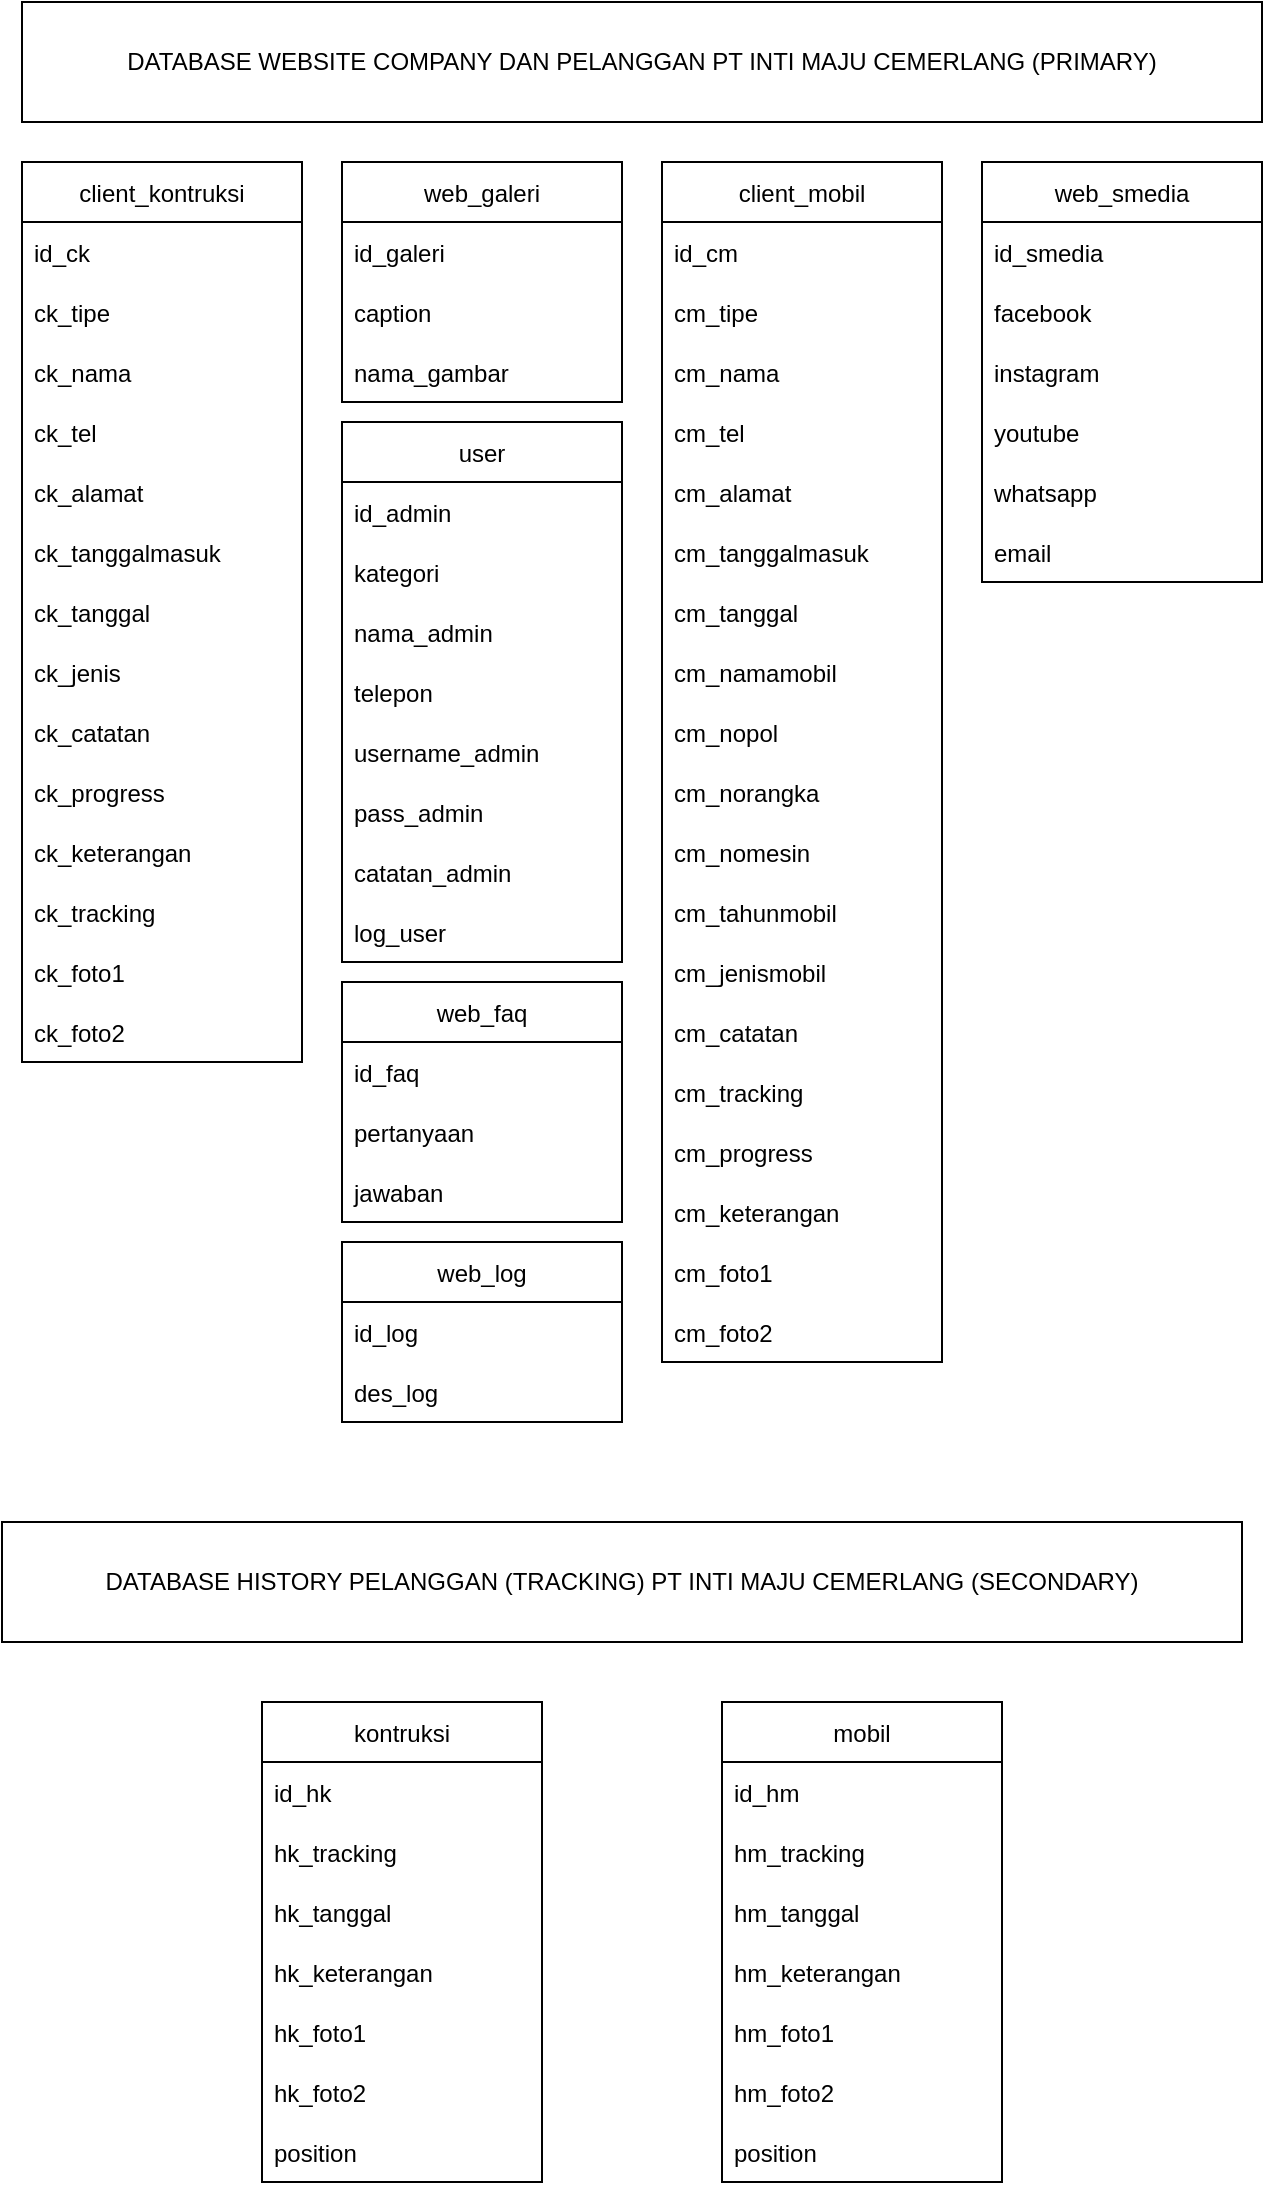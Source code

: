 <mxfile version="19.0.3" type="device"><diagram id="Igvy607Cx64qK8qfvGq9" name="Page-1"><mxGraphModel dx="2469" dy="1563" grid="1" gridSize="10" guides="1" tooltips="1" connect="1" arrows="1" fold="1" page="1" pageScale="1" pageWidth="827" pageHeight="1169" math="0" shadow="0"><root><mxCell id="0"/><mxCell id="1" parent="0"/><mxCell id="HMZM4yqEepGgIit3q65s-19" value="web_galeri" style="swimlane;fontStyle=0;childLayout=stackLayout;horizontal=1;startSize=30;horizontalStack=0;resizeParent=1;resizeParentMax=0;resizeLast=0;collapsible=1;marginBottom=0;" parent="1" vertex="1"><mxGeometry x="273" y="121" width="140" height="120" as="geometry"/></mxCell><mxCell id="HMZM4yqEepGgIit3q65s-20" value="id_galeri" style="text;strokeColor=none;fillColor=none;align=left;verticalAlign=middle;spacingLeft=4;spacingRight=4;overflow=hidden;points=[[0,0.5],[1,0.5]];portConstraint=eastwest;rotatable=0;" parent="HMZM4yqEepGgIit3q65s-19" vertex="1"><mxGeometry y="30" width="140" height="30" as="geometry"/></mxCell><mxCell id="HMZM4yqEepGgIit3q65s-21" value="caption" style="text;strokeColor=none;fillColor=none;align=left;verticalAlign=middle;spacingLeft=4;spacingRight=4;overflow=hidden;points=[[0,0.5],[1,0.5]];portConstraint=eastwest;rotatable=0;" parent="HMZM4yqEepGgIit3q65s-19" vertex="1"><mxGeometry y="60" width="140" height="30" as="geometry"/></mxCell><mxCell id="mZEDxZ-50bkIJiL7XvAr-3" value="nama_gambar" style="text;strokeColor=none;fillColor=none;align=left;verticalAlign=middle;spacingLeft=4;spacingRight=4;overflow=hidden;points=[[0,0.5],[1,0.5]];portConstraint=eastwest;rotatable=0;" parent="HMZM4yqEepGgIit3q65s-19" vertex="1"><mxGeometry y="90" width="140" height="30" as="geometry"/></mxCell><mxCell id="HMZM4yqEepGgIit3q65s-23" value="client_mobil" style="swimlane;fontStyle=0;childLayout=stackLayout;horizontal=1;startSize=30;horizontalStack=0;resizeParent=1;resizeParentMax=0;resizeLast=0;collapsible=1;marginBottom=0;" parent="1" vertex="1"><mxGeometry x="433" y="121" width="140" height="600" as="geometry"/></mxCell><mxCell id="HMZM4yqEepGgIit3q65s-24" value="id_cm" style="text;strokeColor=none;fillColor=none;align=left;verticalAlign=middle;spacingLeft=4;spacingRight=4;overflow=hidden;points=[[0,0.5],[1,0.5]];portConstraint=eastwest;rotatable=0;" parent="HMZM4yqEepGgIit3q65s-23" vertex="1"><mxGeometry y="30" width="140" height="30" as="geometry"/></mxCell><mxCell id="HMZM4yqEepGgIit3q65s-25" value="cm_tipe" style="text;strokeColor=none;fillColor=none;align=left;verticalAlign=middle;spacingLeft=4;spacingRight=4;overflow=hidden;points=[[0,0.5],[1,0.5]];portConstraint=eastwest;rotatable=0;" parent="HMZM4yqEepGgIit3q65s-23" vertex="1"><mxGeometry y="60" width="140" height="30" as="geometry"/></mxCell><mxCell id="HMZM4yqEepGgIit3q65s-26" value="cm_nama" style="text;strokeColor=none;fillColor=none;align=left;verticalAlign=middle;spacingLeft=4;spacingRight=4;overflow=hidden;points=[[0,0.5],[1,0.5]];portConstraint=eastwest;rotatable=0;" parent="HMZM4yqEepGgIit3q65s-23" vertex="1"><mxGeometry y="90" width="140" height="30" as="geometry"/></mxCell><mxCell id="HMZM4yqEepGgIit3q65s-27" value="cm_tel" style="text;strokeColor=none;fillColor=none;align=left;verticalAlign=middle;spacingLeft=4;spacingRight=4;overflow=hidden;points=[[0,0.5],[1,0.5]];portConstraint=eastwest;rotatable=0;" parent="HMZM4yqEepGgIit3q65s-23" vertex="1"><mxGeometry y="120" width="140" height="30" as="geometry"/></mxCell><mxCell id="HMZM4yqEepGgIit3q65s-28" value="cm_alamat" style="text;strokeColor=none;fillColor=none;align=left;verticalAlign=middle;spacingLeft=4;spacingRight=4;overflow=hidden;points=[[0,0.5],[1,0.5]];portConstraint=eastwest;rotatable=0;" parent="HMZM4yqEepGgIit3q65s-23" vertex="1"><mxGeometry y="150" width="140" height="30" as="geometry"/></mxCell><mxCell id="HMZM4yqEepGgIit3q65s-29" value="cm_tanggalmasuk" style="text;strokeColor=none;fillColor=none;align=left;verticalAlign=middle;spacingLeft=4;spacingRight=4;overflow=hidden;points=[[0,0.5],[1,0.5]];portConstraint=eastwest;rotatable=0;" parent="HMZM4yqEepGgIit3q65s-23" vertex="1"><mxGeometry y="180" width="140" height="30" as="geometry"/></mxCell><mxCell id="HMZM4yqEepGgIit3q65s-30" value="cm_tanggal" style="text;strokeColor=none;fillColor=none;align=left;verticalAlign=middle;spacingLeft=4;spacingRight=4;overflow=hidden;points=[[0,0.5],[1,0.5]];portConstraint=eastwest;rotatable=0;" parent="HMZM4yqEepGgIit3q65s-23" vertex="1"><mxGeometry y="210" width="140" height="30" as="geometry"/></mxCell><mxCell id="HMZM4yqEepGgIit3q65s-31" value="cm_namamobil" style="text;strokeColor=none;fillColor=none;align=left;verticalAlign=middle;spacingLeft=4;spacingRight=4;overflow=hidden;points=[[0,0.5],[1,0.5]];portConstraint=eastwest;rotatable=0;" parent="HMZM4yqEepGgIit3q65s-23" vertex="1"><mxGeometry y="240" width="140" height="30" as="geometry"/></mxCell><mxCell id="HMZM4yqEepGgIit3q65s-32" value="cm_nopol" style="text;strokeColor=none;fillColor=none;align=left;verticalAlign=middle;spacingLeft=4;spacingRight=4;overflow=hidden;points=[[0,0.5],[1,0.5]];portConstraint=eastwest;rotatable=0;" parent="HMZM4yqEepGgIit3q65s-23" vertex="1"><mxGeometry y="270" width="140" height="30" as="geometry"/></mxCell><mxCell id="HMZM4yqEepGgIit3q65s-33" value="cm_norangka" style="text;strokeColor=none;fillColor=none;align=left;verticalAlign=middle;spacingLeft=4;spacingRight=4;overflow=hidden;points=[[0,0.5],[1,0.5]];portConstraint=eastwest;rotatable=0;" parent="HMZM4yqEepGgIit3q65s-23" vertex="1"><mxGeometry y="300" width="140" height="30" as="geometry"/></mxCell><mxCell id="HMZM4yqEepGgIit3q65s-34" value="cm_nomesin" style="text;strokeColor=none;fillColor=none;align=left;verticalAlign=middle;spacingLeft=4;spacingRight=4;overflow=hidden;points=[[0,0.5],[1,0.5]];portConstraint=eastwest;rotatable=0;" parent="HMZM4yqEepGgIit3q65s-23" vertex="1"><mxGeometry y="330" width="140" height="30" as="geometry"/></mxCell><mxCell id="HMZM4yqEepGgIit3q65s-35" value="cm_tahunmobil" style="text;strokeColor=none;fillColor=none;align=left;verticalAlign=middle;spacingLeft=4;spacingRight=4;overflow=hidden;points=[[0,0.5],[1,0.5]];portConstraint=eastwest;rotatable=0;" parent="HMZM4yqEepGgIit3q65s-23" vertex="1"><mxGeometry y="360" width="140" height="30" as="geometry"/></mxCell><mxCell id="HMZM4yqEepGgIit3q65s-36" value="cm_jenismobil" style="text;strokeColor=none;fillColor=none;align=left;verticalAlign=middle;spacingLeft=4;spacingRight=4;overflow=hidden;points=[[0,0.5],[1,0.5]];portConstraint=eastwest;rotatable=0;" parent="HMZM4yqEepGgIit3q65s-23" vertex="1"><mxGeometry y="390" width="140" height="30" as="geometry"/></mxCell><mxCell id="HMZM4yqEepGgIit3q65s-37" value="cm_catatan" style="text;strokeColor=none;fillColor=none;align=left;verticalAlign=middle;spacingLeft=4;spacingRight=4;overflow=hidden;points=[[0,0.5],[1,0.5]];portConstraint=eastwest;rotatable=0;" parent="HMZM4yqEepGgIit3q65s-23" vertex="1"><mxGeometry y="420" width="140" height="30" as="geometry"/></mxCell><mxCell id="mZEDxZ-50bkIJiL7XvAr-28" value="cm_tracking" style="text;strokeColor=none;fillColor=none;align=left;verticalAlign=middle;spacingLeft=4;spacingRight=4;overflow=hidden;points=[[0,0.5],[1,0.5]];portConstraint=eastwest;rotatable=0;" parent="HMZM4yqEepGgIit3q65s-23" vertex="1"><mxGeometry y="450" width="140" height="30" as="geometry"/></mxCell><mxCell id="mZEDxZ-50bkIJiL7XvAr-30" value="cm_progress" style="text;strokeColor=none;fillColor=none;align=left;verticalAlign=middle;spacingLeft=4;spacingRight=4;overflow=hidden;points=[[0,0.5],[1,0.5]];portConstraint=eastwest;rotatable=0;" parent="HMZM4yqEepGgIit3q65s-23" vertex="1"><mxGeometry y="480" width="140" height="30" as="geometry"/></mxCell><mxCell id="mZEDxZ-50bkIJiL7XvAr-31" value="cm_keterangan" style="text;strokeColor=none;fillColor=none;align=left;verticalAlign=middle;spacingLeft=4;spacingRight=4;overflow=hidden;points=[[0,0.5],[1,0.5]];portConstraint=eastwest;rotatable=0;" parent="HMZM4yqEepGgIit3q65s-23" vertex="1"><mxGeometry y="510" width="140" height="30" as="geometry"/></mxCell><mxCell id="mZEDxZ-50bkIJiL7XvAr-32" value="cm_foto1" style="text;strokeColor=none;fillColor=none;align=left;verticalAlign=middle;spacingLeft=4;spacingRight=4;overflow=hidden;points=[[0,0.5],[1,0.5]];portConstraint=eastwest;rotatable=0;" parent="HMZM4yqEepGgIit3q65s-23" vertex="1"><mxGeometry y="540" width="140" height="30" as="geometry"/></mxCell><mxCell id="mZEDxZ-50bkIJiL7XvAr-33" value="cm_foto2" style="text;strokeColor=none;fillColor=none;align=left;verticalAlign=middle;spacingLeft=4;spacingRight=4;overflow=hidden;points=[[0,0.5],[1,0.5]];portConstraint=eastwest;rotatable=0;" parent="HMZM4yqEepGgIit3q65s-23" vertex="1"><mxGeometry y="570" width="140" height="30" as="geometry"/></mxCell><mxCell id="mZEDxZ-50bkIJiL7XvAr-4" value="user" style="swimlane;fontStyle=0;childLayout=stackLayout;horizontal=1;startSize=30;horizontalStack=0;resizeParent=1;resizeParentMax=0;resizeLast=0;collapsible=1;marginBottom=0;" parent="1" vertex="1"><mxGeometry x="273" y="251" width="140" height="270" as="geometry"/></mxCell><mxCell id="mZEDxZ-50bkIJiL7XvAr-5" value="id_admin" style="text;strokeColor=none;fillColor=none;align=left;verticalAlign=middle;spacingLeft=4;spacingRight=4;overflow=hidden;points=[[0,0.5],[1,0.5]];portConstraint=eastwest;rotatable=0;" parent="mZEDxZ-50bkIJiL7XvAr-4" vertex="1"><mxGeometry y="30" width="140" height="30" as="geometry"/></mxCell><mxCell id="mZEDxZ-50bkIJiL7XvAr-6" value="kategori" style="text;strokeColor=none;fillColor=none;align=left;verticalAlign=middle;spacingLeft=4;spacingRight=4;overflow=hidden;points=[[0,0.5],[1,0.5]];portConstraint=eastwest;rotatable=0;" parent="mZEDxZ-50bkIJiL7XvAr-4" vertex="1"><mxGeometry y="60" width="140" height="30" as="geometry"/></mxCell><mxCell id="mZEDxZ-50bkIJiL7XvAr-7" value="nama_admin" style="text;strokeColor=none;fillColor=none;align=left;verticalAlign=middle;spacingLeft=4;spacingRight=4;overflow=hidden;points=[[0,0.5],[1,0.5]];portConstraint=eastwest;rotatable=0;" parent="mZEDxZ-50bkIJiL7XvAr-4" vertex="1"><mxGeometry y="90" width="140" height="30" as="geometry"/></mxCell><mxCell id="mZEDxZ-50bkIJiL7XvAr-8" value="telepon" style="text;strokeColor=none;fillColor=none;align=left;verticalAlign=middle;spacingLeft=4;spacingRight=4;overflow=hidden;points=[[0,0.5],[1,0.5]];portConstraint=eastwest;rotatable=0;" parent="mZEDxZ-50bkIJiL7XvAr-4" vertex="1"><mxGeometry y="120" width="140" height="30" as="geometry"/></mxCell><mxCell id="mZEDxZ-50bkIJiL7XvAr-9" value="username_admin" style="text;strokeColor=none;fillColor=none;align=left;verticalAlign=middle;spacingLeft=4;spacingRight=4;overflow=hidden;points=[[0,0.5],[1,0.5]];portConstraint=eastwest;rotatable=0;" parent="mZEDxZ-50bkIJiL7XvAr-4" vertex="1"><mxGeometry y="150" width="140" height="30" as="geometry"/></mxCell><mxCell id="mZEDxZ-50bkIJiL7XvAr-10" value="pass_admin" style="text;strokeColor=none;fillColor=none;align=left;verticalAlign=middle;spacingLeft=4;spacingRight=4;overflow=hidden;points=[[0,0.5],[1,0.5]];portConstraint=eastwest;rotatable=0;" parent="mZEDxZ-50bkIJiL7XvAr-4" vertex="1"><mxGeometry y="180" width="140" height="30" as="geometry"/></mxCell><mxCell id="mZEDxZ-50bkIJiL7XvAr-11" value="catatan_admin" style="text;strokeColor=none;fillColor=none;align=left;verticalAlign=middle;spacingLeft=4;spacingRight=4;overflow=hidden;points=[[0,0.5],[1,0.5]];portConstraint=eastwest;rotatable=0;" parent="mZEDxZ-50bkIJiL7XvAr-4" vertex="1"><mxGeometry y="210" width="140" height="30" as="geometry"/></mxCell><mxCell id="mZEDxZ-50bkIJiL7XvAr-12" value="log_user" style="text;strokeColor=none;fillColor=none;align=left;verticalAlign=middle;spacingLeft=4;spacingRight=4;overflow=hidden;points=[[0,0.5],[1,0.5]];portConstraint=eastwest;rotatable=0;" parent="mZEDxZ-50bkIJiL7XvAr-4" vertex="1"><mxGeometry y="240" width="140" height="30" as="geometry"/></mxCell><mxCell id="mZEDxZ-50bkIJiL7XvAr-13" value="client_kontruksi" style="swimlane;fontStyle=0;childLayout=stackLayout;horizontal=1;startSize=30;horizontalStack=0;resizeParent=1;resizeParentMax=0;resizeLast=0;collapsible=1;marginBottom=0;" parent="1" vertex="1"><mxGeometry x="113" y="121" width="140" height="450" as="geometry"/></mxCell><mxCell id="mZEDxZ-50bkIJiL7XvAr-14" value="id_ck" style="text;strokeColor=none;fillColor=none;align=left;verticalAlign=middle;spacingLeft=4;spacingRight=4;overflow=hidden;points=[[0,0.5],[1,0.5]];portConstraint=eastwest;rotatable=0;" parent="mZEDxZ-50bkIJiL7XvAr-13" vertex="1"><mxGeometry y="30" width="140" height="30" as="geometry"/></mxCell><mxCell id="mZEDxZ-50bkIJiL7XvAr-15" value="ck_tipe" style="text;strokeColor=none;fillColor=none;align=left;verticalAlign=middle;spacingLeft=4;spacingRight=4;overflow=hidden;points=[[0,0.5],[1,0.5]];portConstraint=eastwest;rotatable=0;" parent="mZEDxZ-50bkIJiL7XvAr-13" vertex="1"><mxGeometry y="60" width="140" height="30" as="geometry"/></mxCell><mxCell id="mZEDxZ-50bkIJiL7XvAr-16" value="ck_nama" style="text;strokeColor=none;fillColor=none;align=left;verticalAlign=middle;spacingLeft=4;spacingRight=4;overflow=hidden;points=[[0,0.5],[1,0.5]];portConstraint=eastwest;rotatable=0;" parent="mZEDxZ-50bkIJiL7XvAr-13" vertex="1"><mxGeometry y="90" width="140" height="30" as="geometry"/></mxCell><mxCell id="mZEDxZ-50bkIJiL7XvAr-17" value="ck_tel" style="text;strokeColor=none;fillColor=none;align=left;verticalAlign=middle;spacingLeft=4;spacingRight=4;overflow=hidden;points=[[0,0.5],[1,0.5]];portConstraint=eastwest;rotatable=0;" parent="mZEDxZ-50bkIJiL7XvAr-13" vertex="1"><mxGeometry y="120" width="140" height="30" as="geometry"/></mxCell><mxCell id="mZEDxZ-50bkIJiL7XvAr-18" value="ck_alamat" style="text;strokeColor=none;fillColor=none;align=left;verticalAlign=middle;spacingLeft=4;spacingRight=4;overflow=hidden;points=[[0,0.5],[1,0.5]];portConstraint=eastwest;rotatable=0;" parent="mZEDxZ-50bkIJiL7XvAr-13" vertex="1"><mxGeometry y="150" width="140" height="30" as="geometry"/></mxCell><mxCell id="mZEDxZ-50bkIJiL7XvAr-19" value="ck_tanggalmasuk" style="text;strokeColor=none;fillColor=none;align=left;verticalAlign=middle;spacingLeft=4;spacingRight=4;overflow=hidden;points=[[0,0.5],[1,0.5]];portConstraint=eastwest;rotatable=0;" parent="mZEDxZ-50bkIJiL7XvAr-13" vertex="1"><mxGeometry y="180" width="140" height="30" as="geometry"/></mxCell><mxCell id="mZEDxZ-50bkIJiL7XvAr-20" value="ck_tanggal" style="text;strokeColor=none;fillColor=none;align=left;verticalAlign=middle;spacingLeft=4;spacingRight=4;overflow=hidden;points=[[0,0.5],[1,0.5]];portConstraint=eastwest;rotatable=0;" parent="mZEDxZ-50bkIJiL7XvAr-13" vertex="1"><mxGeometry y="210" width="140" height="30" as="geometry"/></mxCell><mxCell id="mZEDxZ-50bkIJiL7XvAr-21" value="ck_jenis" style="text;strokeColor=none;fillColor=none;align=left;verticalAlign=middle;spacingLeft=4;spacingRight=4;overflow=hidden;points=[[0,0.5],[1,0.5]];portConstraint=eastwest;rotatable=0;" parent="mZEDxZ-50bkIJiL7XvAr-13" vertex="1"><mxGeometry y="240" width="140" height="30" as="geometry"/></mxCell><mxCell id="mZEDxZ-50bkIJiL7XvAr-22" value="ck_catatan" style="text;strokeColor=none;fillColor=none;align=left;verticalAlign=middle;spacingLeft=4;spacingRight=4;overflow=hidden;points=[[0,0.5],[1,0.5]];portConstraint=eastwest;rotatable=0;" parent="mZEDxZ-50bkIJiL7XvAr-13" vertex="1"><mxGeometry y="270" width="140" height="30" as="geometry"/></mxCell><mxCell id="mZEDxZ-50bkIJiL7XvAr-23" value="ck_progress" style="text;strokeColor=none;fillColor=none;align=left;verticalAlign=middle;spacingLeft=4;spacingRight=4;overflow=hidden;points=[[0,0.5],[1,0.5]];portConstraint=eastwest;rotatable=0;" parent="mZEDxZ-50bkIJiL7XvAr-13" vertex="1"><mxGeometry y="300" width="140" height="30" as="geometry"/></mxCell><mxCell id="mZEDxZ-50bkIJiL7XvAr-24" value="ck_keterangan" style="text;strokeColor=none;fillColor=none;align=left;verticalAlign=middle;spacingLeft=4;spacingRight=4;overflow=hidden;points=[[0,0.5],[1,0.5]];portConstraint=eastwest;rotatable=0;" parent="mZEDxZ-50bkIJiL7XvAr-13" vertex="1"><mxGeometry y="330" width="140" height="30" as="geometry"/></mxCell><mxCell id="mZEDxZ-50bkIJiL7XvAr-25" value="ck_tracking" style="text;strokeColor=none;fillColor=none;align=left;verticalAlign=middle;spacingLeft=4;spacingRight=4;overflow=hidden;points=[[0,0.5],[1,0.5]];portConstraint=eastwest;rotatable=0;" parent="mZEDxZ-50bkIJiL7XvAr-13" vertex="1"><mxGeometry y="360" width="140" height="30" as="geometry"/></mxCell><mxCell id="mZEDxZ-50bkIJiL7XvAr-26" value="ck_foto1" style="text;strokeColor=none;fillColor=none;align=left;verticalAlign=middle;spacingLeft=4;spacingRight=4;overflow=hidden;points=[[0,0.5],[1,0.5]];portConstraint=eastwest;rotatable=0;" parent="mZEDxZ-50bkIJiL7XvAr-13" vertex="1"><mxGeometry y="390" width="140" height="30" as="geometry"/></mxCell><mxCell id="mZEDxZ-50bkIJiL7XvAr-27" value="ck_foto2" style="text;strokeColor=none;fillColor=none;align=left;verticalAlign=middle;spacingLeft=4;spacingRight=4;overflow=hidden;points=[[0,0.5],[1,0.5]];portConstraint=eastwest;rotatable=0;" parent="mZEDxZ-50bkIJiL7XvAr-13" vertex="1"><mxGeometry y="420" width="140" height="30" as="geometry"/></mxCell><mxCell id="mZEDxZ-50bkIJiL7XvAr-34" value="web_faq" style="swimlane;fontStyle=0;childLayout=stackLayout;horizontal=1;startSize=30;horizontalStack=0;resizeParent=1;resizeParentMax=0;resizeLast=0;collapsible=1;marginBottom=0;" parent="1" vertex="1"><mxGeometry x="273" y="531" width="140" height="120" as="geometry"/></mxCell><mxCell id="mZEDxZ-50bkIJiL7XvAr-35" value="id_faq" style="text;strokeColor=none;fillColor=none;align=left;verticalAlign=middle;spacingLeft=4;spacingRight=4;overflow=hidden;points=[[0,0.5],[1,0.5]];portConstraint=eastwest;rotatable=0;" parent="mZEDxZ-50bkIJiL7XvAr-34" vertex="1"><mxGeometry y="30" width="140" height="30" as="geometry"/></mxCell><mxCell id="mZEDxZ-50bkIJiL7XvAr-36" value="pertanyaan" style="text;strokeColor=none;fillColor=none;align=left;verticalAlign=middle;spacingLeft=4;spacingRight=4;overflow=hidden;points=[[0,0.5],[1,0.5]];portConstraint=eastwest;rotatable=0;" parent="mZEDxZ-50bkIJiL7XvAr-34" vertex="1"><mxGeometry y="60" width="140" height="30" as="geometry"/></mxCell><mxCell id="mZEDxZ-50bkIJiL7XvAr-37" value="jawaban" style="text;strokeColor=none;fillColor=none;align=left;verticalAlign=middle;spacingLeft=4;spacingRight=4;overflow=hidden;points=[[0,0.5],[1,0.5]];portConstraint=eastwest;rotatable=0;" parent="mZEDxZ-50bkIJiL7XvAr-34" vertex="1"><mxGeometry y="90" width="140" height="30" as="geometry"/></mxCell><mxCell id="mZEDxZ-50bkIJiL7XvAr-38" value="web_log" style="swimlane;fontStyle=0;childLayout=stackLayout;horizontal=1;startSize=30;horizontalStack=0;resizeParent=1;resizeParentMax=0;resizeLast=0;collapsible=1;marginBottom=0;" parent="1" vertex="1"><mxGeometry x="273" y="661" width="140" height="90" as="geometry"/></mxCell><mxCell id="mZEDxZ-50bkIJiL7XvAr-39" value="id_log" style="text;strokeColor=none;fillColor=none;align=left;verticalAlign=middle;spacingLeft=4;spacingRight=4;overflow=hidden;points=[[0,0.5],[1,0.5]];portConstraint=eastwest;rotatable=0;" parent="mZEDxZ-50bkIJiL7XvAr-38" vertex="1"><mxGeometry y="30" width="140" height="30" as="geometry"/></mxCell><mxCell id="mZEDxZ-50bkIJiL7XvAr-40" value="des_log" style="text;strokeColor=none;fillColor=none;align=left;verticalAlign=middle;spacingLeft=4;spacingRight=4;overflow=hidden;points=[[0,0.5],[1,0.5]];portConstraint=eastwest;rotatable=0;" parent="mZEDxZ-50bkIJiL7XvAr-38" vertex="1"><mxGeometry y="60" width="140" height="30" as="geometry"/></mxCell><mxCell id="mZEDxZ-50bkIJiL7XvAr-42" value="web_smedia" style="swimlane;fontStyle=0;childLayout=stackLayout;horizontal=1;startSize=30;horizontalStack=0;resizeParent=1;resizeParentMax=0;resizeLast=0;collapsible=1;marginBottom=0;" parent="1" vertex="1"><mxGeometry x="593" y="121" width="140" height="210" as="geometry"/></mxCell><mxCell id="mZEDxZ-50bkIJiL7XvAr-43" value="id_smedia" style="text;strokeColor=none;fillColor=none;align=left;verticalAlign=middle;spacingLeft=4;spacingRight=4;overflow=hidden;points=[[0,0.5],[1,0.5]];portConstraint=eastwest;rotatable=0;" parent="mZEDxZ-50bkIJiL7XvAr-42" vertex="1"><mxGeometry y="30" width="140" height="30" as="geometry"/></mxCell><mxCell id="mZEDxZ-50bkIJiL7XvAr-44" value="facebook" style="text;strokeColor=none;fillColor=none;align=left;verticalAlign=middle;spacingLeft=4;spacingRight=4;overflow=hidden;points=[[0,0.5],[1,0.5]];portConstraint=eastwest;rotatable=0;" parent="mZEDxZ-50bkIJiL7XvAr-42" vertex="1"><mxGeometry y="60" width="140" height="30" as="geometry"/></mxCell><mxCell id="mZEDxZ-50bkIJiL7XvAr-45" value="instagram" style="text;strokeColor=none;fillColor=none;align=left;verticalAlign=middle;spacingLeft=4;spacingRight=4;overflow=hidden;points=[[0,0.5],[1,0.5]];portConstraint=eastwest;rotatable=0;" parent="mZEDxZ-50bkIJiL7XvAr-42" vertex="1"><mxGeometry y="90" width="140" height="30" as="geometry"/></mxCell><mxCell id="mZEDxZ-50bkIJiL7XvAr-46" value="youtube" style="text;strokeColor=none;fillColor=none;align=left;verticalAlign=middle;spacingLeft=4;spacingRight=4;overflow=hidden;points=[[0,0.5],[1,0.5]];portConstraint=eastwest;rotatable=0;" parent="mZEDxZ-50bkIJiL7XvAr-42" vertex="1"><mxGeometry y="120" width="140" height="30" as="geometry"/></mxCell><mxCell id="mZEDxZ-50bkIJiL7XvAr-47" value="whatsapp" style="text;strokeColor=none;fillColor=none;align=left;verticalAlign=middle;spacingLeft=4;spacingRight=4;overflow=hidden;points=[[0,0.5],[1,0.5]];portConstraint=eastwest;rotatable=0;" parent="mZEDxZ-50bkIJiL7XvAr-42" vertex="1"><mxGeometry y="150" width="140" height="30" as="geometry"/></mxCell><mxCell id="mZEDxZ-50bkIJiL7XvAr-48" value="email" style="text;strokeColor=none;fillColor=none;align=left;verticalAlign=middle;spacingLeft=4;spacingRight=4;overflow=hidden;points=[[0,0.5],[1,0.5]];portConstraint=eastwest;rotatable=0;" parent="mZEDxZ-50bkIJiL7XvAr-42" vertex="1"><mxGeometry y="180" width="140" height="30" as="geometry"/></mxCell><mxCell id="48BsY1XJUJIvvp3bnxzZ-1" value="DATABASE WEBSITE COMPANY DAN PELANGGAN PT INTI MAJU CEMERLANG (PRIMARY)" style="rounded=0;whiteSpace=wrap;html=1;" vertex="1" parent="1"><mxGeometry x="113" y="41" width="620" height="60" as="geometry"/></mxCell><mxCell id="48BsY1XJUJIvvp3bnxzZ-2" value="DATABASE HISTORY PELANGGAN (TRACKING) PT INTI MAJU CEMERLANG (SECONDARY)" style="rounded=0;whiteSpace=wrap;html=1;" vertex="1" parent="1"><mxGeometry x="103" y="801" width="620" height="60" as="geometry"/></mxCell><mxCell id="48BsY1XJUJIvvp3bnxzZ-40" value="kontruksi" style="swimlane;fontStyle=0;childLayout=stackLayout;horizontal=1;startSize=30;horizontalStack=0;resizeParent=1;resizeParentMax=0;resizeLast=0;collapsible=1;marginBottom=0;" vertex="1" parent="1"><mxGeometry x="233" y="891" width="140" height="240" as="geometry"/></mxCell><mxCell id="48BsY1XJUJIvvp3bnxzZ-41" value="id_hk" style="text;strokeColor=none;fillColor=none;align=left;verticalAlign=middle;spacingLeft=4;spacingRight=4;overflow=hidden;points=[[0,0.5],[1,0.5]];portConstraint=eastwest;rotatable=0;" vertex="1" parent="48BsY1XJUJIvvp3bnxzZ-40"><mxGeometry y="30" width="140" height="30" as="geometry"/></mxCell><mxCell id="48BsY1XJUJIvvp3bnxzZ-42" value="hk_tracking" style="text;strokeColor=none;fillColor=none;align=left;verticalAlign=middle;spacingLeft=4;spacingRight=4;overflow=hidden;points=[[0,0.5],[1,0.5]];portConstraint=eastwest;rotatable=0;" vertex="1" parent="48BsY1XJUJIvvp3bnxzZ-40"><mxGeometry y="60" width="140" height="30" as="geometry"/></mxCell><mxCell id="48BsY1XJUJIvvp3bnxzZ-43" value="hk_tanggal" style="text;strokeColor=none;fillColor=none;align=left;verticalAlign=middle;spacingLeft=4;spacingRight=4;overflow=hidden;points=[[0,0.5],[1,0.5]];portConstraint=eastwest;rotatable=0;" vertex="1" parent="48BsY1XJUJIvvp3bnxzZ-40"><mxGeometry y="90" width="140" height="30" as="geometry"/></mxCell><mxCell id="48BsY1XJUJIvvp3bnxzZ-45" value="hk_keterangan" style="text;strokeColor=none;fillColor=none;align=left;verticalAlign=middle;spacingLeft=4;spacingRight=4;overflow=hidden;points=[[0,0.5],[1,0.5]];portConstraint=eastwest;rotatable=0;" vertex="1" parent="48BsY1XJUJIvvp3bnxzZ-40"><mxGeometry y="120" width="140" height="30" as="geometry"/></mxCell><mxCell id="48BsY1XJUJIvvp3bnxzZ-46" value="hk_foto1" style="text;strokeColor=none;fillColor=none;align=left;verticalAlign=middle;spacingLeft=4;spacingRight=4;overflow=hidden;points=[[0,0.5],[1,0.5]];portConstraint=eastwest;rotatable=0;" vertex="1" parent="48BsY1XJUJIvvp3bnxzZ-40"><mxGeometry y="150" width="140" height="30" as="geometry"/></mxCell><mxCell id="48BsY1XJUJIvvp3bnxzZ-47" value="hk_foto2" style="text;strokeColor=none;fillColor=none;align=left;verticalAlign=middle;spacingLeft=4;spacingRight=4;overflow=hidden;points=[[0,0.5],[1,0.5]];portConstraint=eastwest;rotatable=0;" vertex="1" parent="48BsY1XJUJIvvp3bnxzZ-40"><mxGeometry y="180" width="140" height="30" as="geometry"/></mxCell><mxCell id="48BsY1XJUJIvvp3bnxzZ-48" value="position" style="text;strokeColor=none;fillColor=none;align=left;verticalAlign=middle;spacingLeft=4;spacingRight=4;overflow=hidden;points=[[0,0.5],[1,0.5]];portConstraint=eastwest;rotatable=0;" vertex="1" parent="48BsY1XJUJIvvp3bnxzZ-40"><mxGeometry y="210" width="140" height="30" as="geometry"/></mxCell><mxCell id="48BsY1XJUJIvvp3bnxzZ-55" value="mobil" style="swimlane;fontStyle=0;childLayout=stackLayout;horizontal=1;startSize=30;horizontalStack=0;resizeParent=1;resizeParentMax=0;resizeLast=0;collapsible=1;marginBottom=0;" vertex="1" parent="1"><mxGeometry x="463" y="891" width="140" height="240" as="geometry"/></mxCell><mxCell id="48BsY1XJUJIvvp3bnxzZ-56" value="id_hm" style="text;strokeColor=none;fillColor=none;align=left;verticalAlign=middle;spacingLeft=4;spacingRight=4;overflow=hidden;points=[[0,0.5],[1,0.5]];portConstraint=eastwest;rotatable=0;" vertex="1" parent="48BsY1XJUJIvvp3bnxzZ-55"><mxGeometry y="30" width="140" height="30" as="geometry"/></mxCell><mxCell id="48BsY1XJUJIvvp3bnxzZ-57" value="hm_tracking" style="text;strokeColor=none;fillColor=none;align=left;verticalAlign=middle;spacingLeft=4;spacingRight=4;overflow=hidden;points=[[0,0.5],[1,0.5]];portConstraint=eastwest;rotatable=0;" vertex="1" parent="48BsY1XJUJIvvp3bnxzZ-55"><mxGeometry y="60" width="140" height="30" as="geometry"/></mxCell><mxCell id="48BsY1XJUJIvvp3bnxzZ-58" value="hm_tanggal" style="text;strokeColor=none;fillColor=none;align=left;verticalAlign=middle;spacingLeft=4;spacingRight=4;overflow=hidden;points=[[0,0.5],[1,0.5]];portConstraint=eastwest;rotatable=0;" vertex="1" parent="48BsY1XJUJIvvp3bnxzZ-55"><mxGeometry y="90" width="140" height="30" as="geometry"/></mxCell><mxCell id="48BsY1XJUJIvvp3bnxzZ-59" value="hm_keterangan" style="text;strokeColor=none;fillColor=none;align=left;verticalAlign=middle;spacingLeft=4;spacingRight=4;overflow=hidden;points=[[0,0.5],[1,0.5]];portConstraint=eastwest;rotatable=0;" vertex="1" parent="48BsY1XJUJIvvp3bnxzZ-55"><mxGeometry y="120" width="140" height="30" as="geometry"/></mxCell><mxCell id="48BsY1XJUJIvvp3bnxzZ-60" value="hm_foto1" style="text;strokeColor=none;fillColor=none;align=left;verticalAlign=middle;spacingLeft=4;spacingRight=4;overflow=hidden;points=[[0,0.5],[1,0.5]];portConstraint=eastwest;rotatable=0;" vertex="1" parent="48BsY1XJUJIvvp3bnxzZ-55"><mxGeometry y="150" width="140" height="30" as="geometry"/></mxCell><mxCell id="48BsY1XJUJIvvp3bnxzZ-61" value="hm_foto2" style="text;strokeColor=none;fillColor=none;align=left;verticalAlign=middle;spacingLeft=4;spacingRight=4;overflow=hidden;points=[[0,0.5],[1,0.5]];portConstraint=eastwest;rotatable=0;" vertex="1" parent="48BsY1XJUJIvvp3bnxzZ-55"><mxGeometry y="180" width="140" height="30" as="geometry"/></mxCell><mxCell id="48BsY1XJUJIvvp3bnxzZ-62" value="position" style="text;strokeColor=none;fillColor=none;align=left;verticalAlign=middle;spacingLeft=4;spacingRight=4;overflow=hidden;points=[[0,0.5],[1,0.5]];portConstraint=eastwest;rotatable=0;" vertex="1" parent="48BsY1XJUJIvvp3bnxzZ-55"><mxGeometry y="210" width="140" height="30" as="geometry"/></mxCell></root></mxGraphModel></diagram></mxfile>